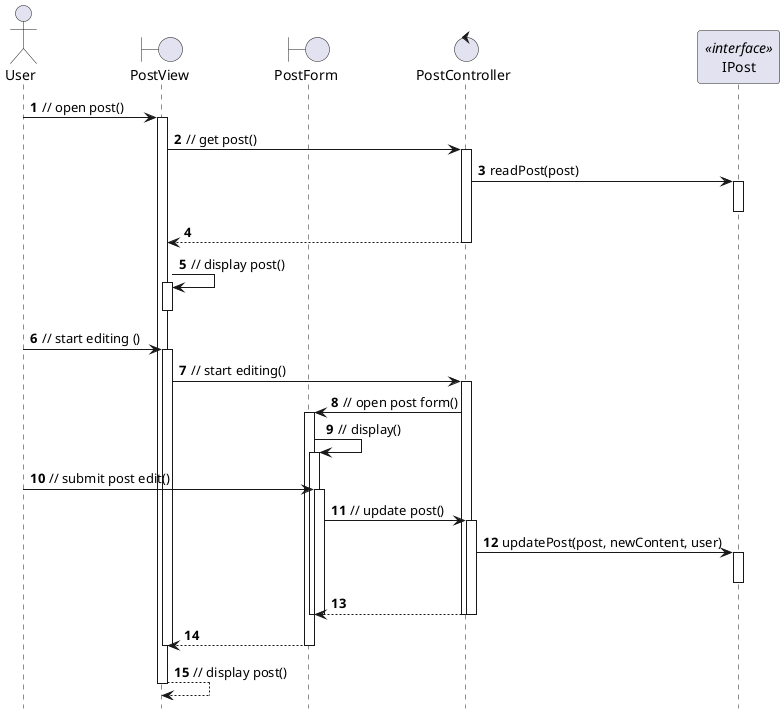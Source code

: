 @startuml

hide footbox
autoactivate on

actor User as user
boundary PostView as post_view
boundary PostForm as post_form
control PostController as post_ctl

participant IPost as post_int <<interface>>

autonumber

'View post
user -> post_view : // open post()
post_view -> post_ctl : // get post()
post_ctl -> post_int : readPost(post)
deactivate post_int
post_view <-- post_ctl
post_view -> post_view : // display post()

'Edit post
deactivate post_view
user -> post_view : // start editing ()
post_view -> post_ctl : // start editing()
post_ctl -> post_form : // open post form()
post_form -> post_form : // display()
user -> post_form : // submit post edit()
post_form -> post_ctl : // update post()
post_ctl -> post_int : updatePost(post, newContent, user)
deactivate post_int
post_form <-- post_ctl
deactivate post_ctl
deactivate post_form
deactivate post_form
post_view <-- post_form
deactivate post_view

post_view --> post_view : // display post()


@enduml
